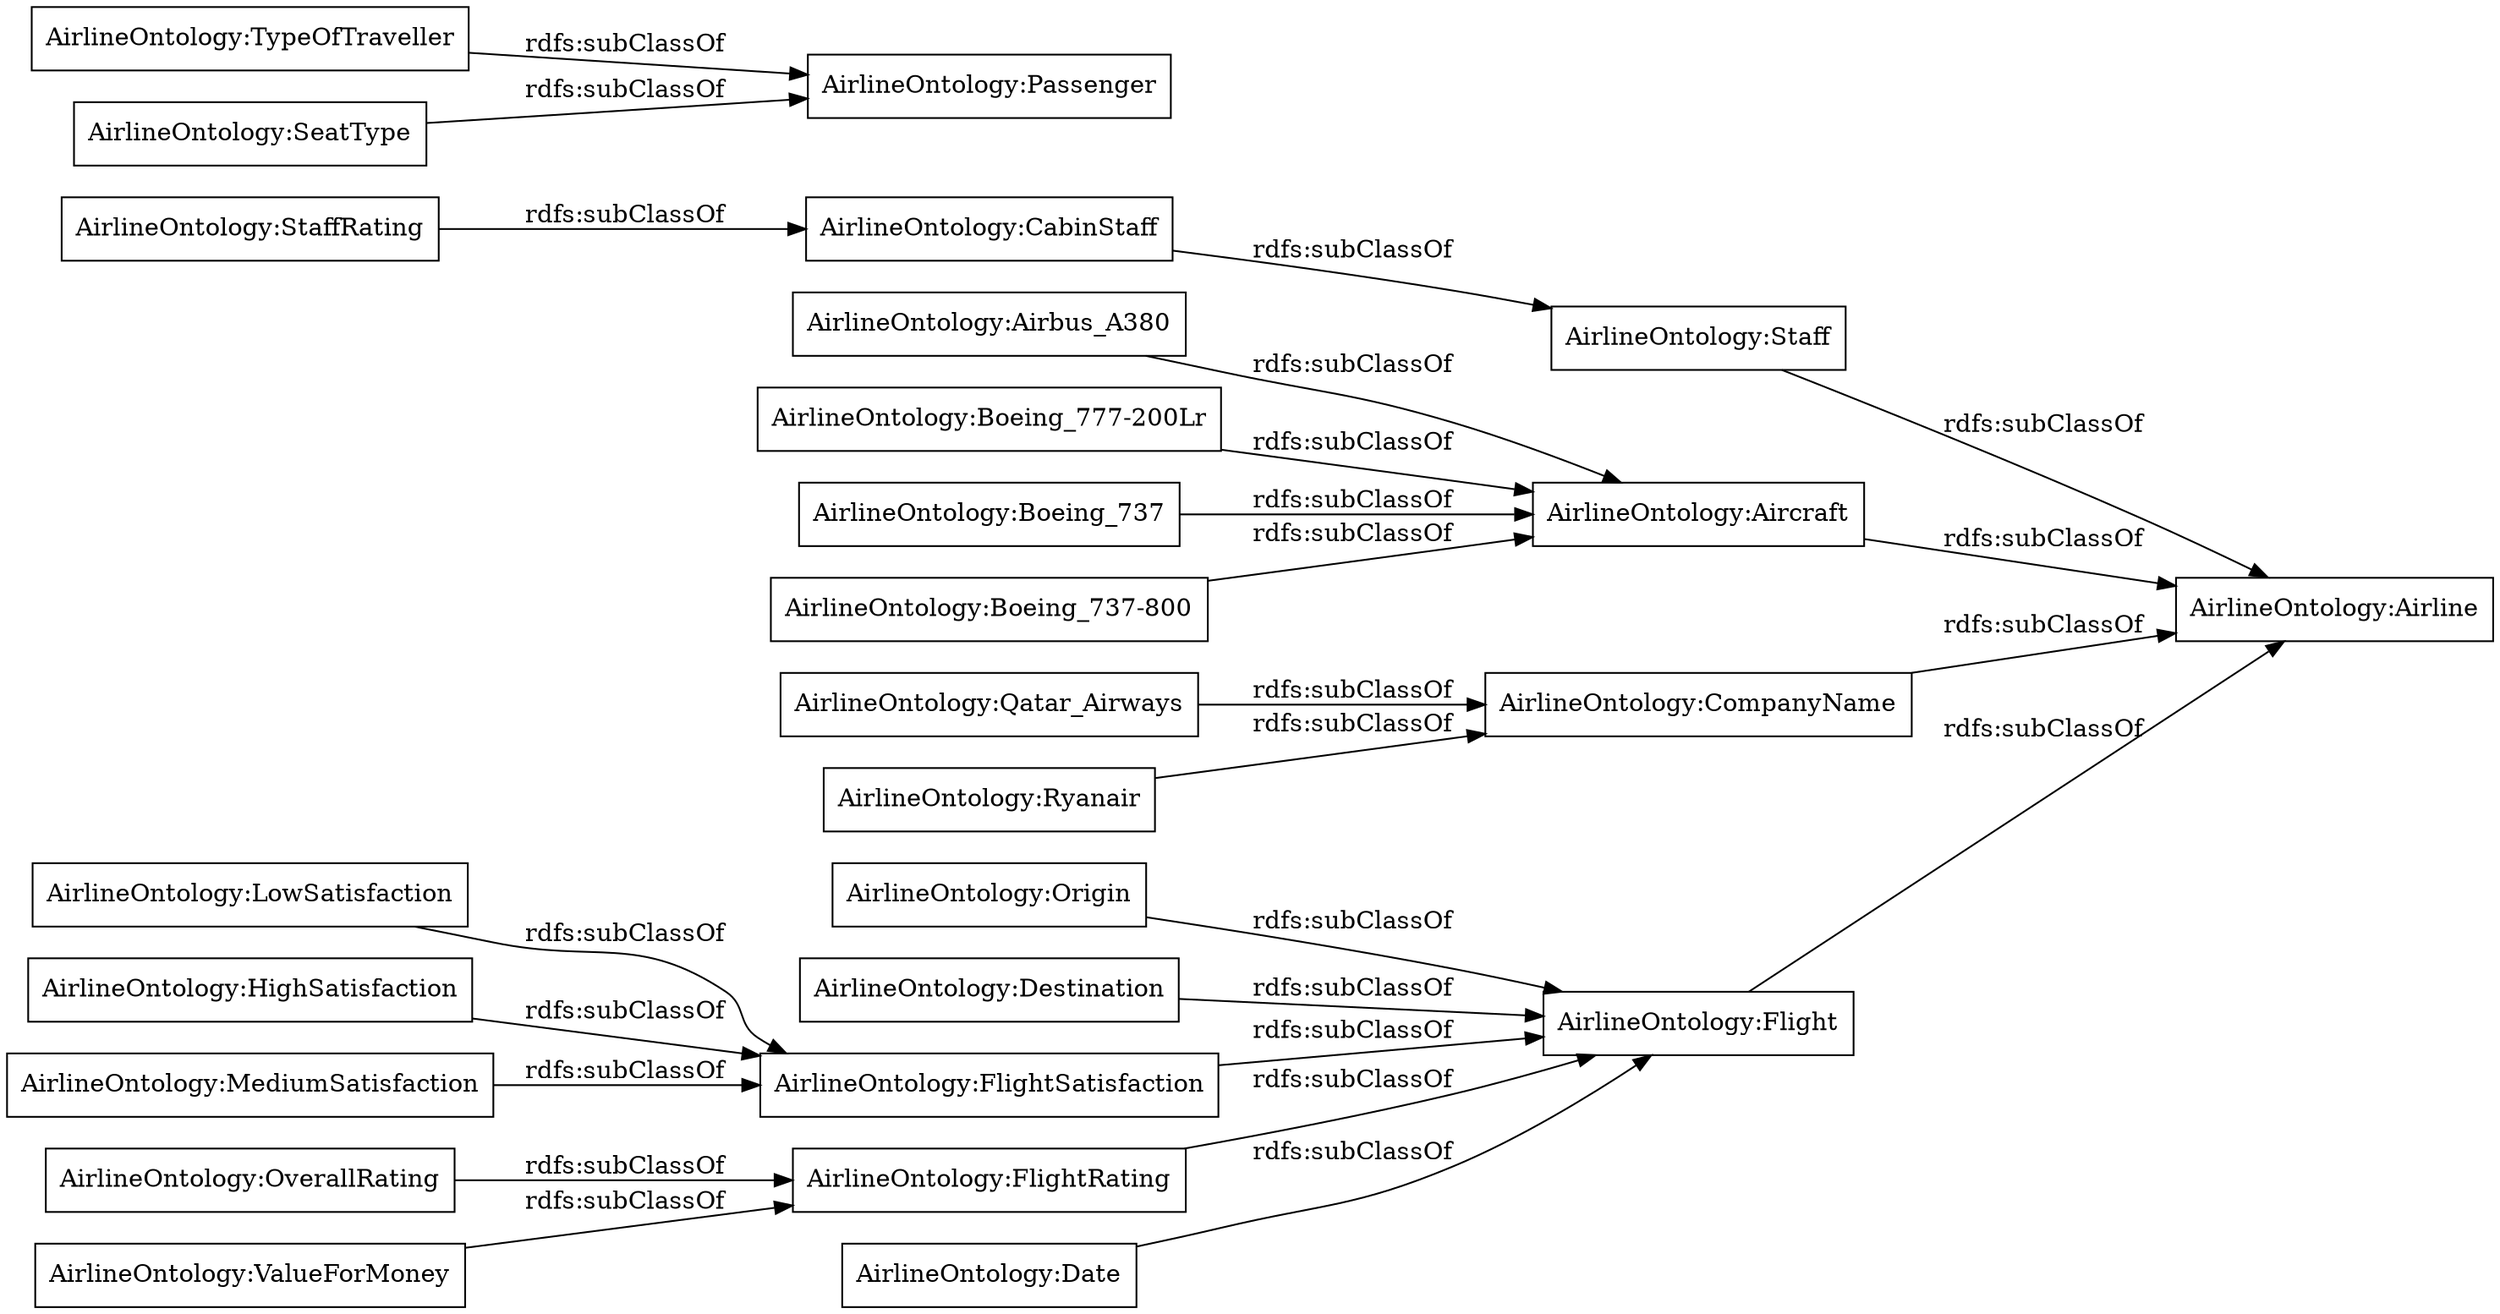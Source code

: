 digraph ar2dtool_diagram { 
rankdir=LR;
size="1000"
node [shape = rectangle, color="black"]; "AirlineOntology:Origin" "AirlineOntology:Qatar_Airways" "AirlineOntology:Staff" "AirlineOntology:OverallRating" "AirlineOntology:LowSatisfaction" "AirlineOntology:HighSatisfaction" "AirlineOntology:Aircraft" "AirlineOntology:TypeOfTraveller" "AirlineOntology:Flight" "AirlineOntology:CabinStaff" "AirlineOntology:Airline" "AirlineOntology:SeatType" "AirlineOntology:Airbus_A380" "AirlineOntology:ValueForMoney" "AirlineOntology:Date" "AirlineOntology:CompanyName" "AirlineOntology:Boeing_777-200Lr" "AirlineOntology:Ryanair" "AirlineOntology:Boeing_737" "AirlineOntology:Passenger" "AirlineOntology:Destination" "AirlineOntology:StaffRating" "AirlineOntology:MediumSatisfaction" "AirlineOntology:FlightSatisfaction" "AirlineOntology:FlightRating" "AirlineOntology:Boeing_737-800" ; /*classes style*/
	"AirlineOntology:Staff" -> "AirlineOntology:Airline" [ label = "rdfs:subClassOf" ];
	"AirlineOntology:Origin" -> "AirlineOntology:Flight" [ label = "rdfs:subClassOf" ];
	"AirlineOntology:MediumSatisfaction" -> "AirlineOntology:FlightSatisfaction" [ label = "rdfs:subClassOf" ];
	"AirlineOntology:Destination" -> "AirlineOntology:Flight" [ label = "rdfs:subClassOf" ];
	"AirlineOntology:CompanyName" -> "AirlineOntology:Airline" [ label = "rdfs:subClassOf" ];
	"AirlineOntology:CabinStaff" -> "AirlineOntology:Staff" [ label = "rdfs:subClassOf" ];
	"AirlineOntology:Qatar_Airways" -> "AirlineOntology:CompanyName" [ label = "rdfs:subClassOf" ];
	"AirlineOntology:SeatType" -> "AirlineOntology:Passenger" [ label = "rdfs:subClassOf" ];
	"AirlineOntology:LowSatisfaction" -> "AirlineOntology:FlightSatisfaction" [ label = "rdfs:subClassOf" ];
	"AirlineOntology:FlightSatisfaction" -> "AirlineOntology:Flight" [ label = "rdfs:subClassOf" ];
	"AirlineOntology:Boeing_777-200Lr" -> "AirlineOntology:Aircraft" [ label = "rdfs:subClassOf" ];
	"AirlineOntology:HighSatisfaction" -> "AirlineOntology:FlightSatisfaction" [ label = "rdfs:subClassOf" ];
	"AirlineOntology:FlightRating" -> "AirlineOntology:Flight" [ label = "rdfs:subClassOf" ];
	"AirlineOntology:OverallRating" -> "AirlineOntology:FlightRating" [ label = "rdfs:subClassOf" ];
	"AirlineOntology:Boeing_737" -> "AirlineOntology:Aircraft" [ label = "rdfs:subClassOf" ];
	"AirlineOntology:Flight" -> "AirlineOntology:Airline" [ label = "rdfs:subClassOf" ];
	"AirlineOntology:Ryanair" -> "AirlineOntology:CompanyName" [ label = "rdfs:subClassOf" ];
	"AirlineOntology:ValueForMoney" -> "AirlineOntology:FlightRating" [ label = "rdfs:subClassOf" ];
	"AirlineOntology:Boeing_737-800" -> "AirlineOntology:Aircraft" [ label = "rdfs:subClassOf" ];
	"AirlineOntology:Airbus_A380" -> "AirlineOntology:Aircraft" [ label = "rdfs:subClassOf" ];
	"AirlineOntology:Date" -> "AirlineOntology:Flight" [ label = "rdfs:subClassOf" ];
	"AirlineOntology:TypeOfTraveller" -> "AirlineOntology:Passenger" [ label = "rdfs:subClassOf" ];
	"AirlineOntology:StaffRating" -> "AirlineOntology:CabinStaff" [ label = "rdfs:subClassOf" ];
	"AirlineOntology:Aircraft" -> "AirlineOntology:Airline" [ label = "rdfs:subClassOf" ];

}
